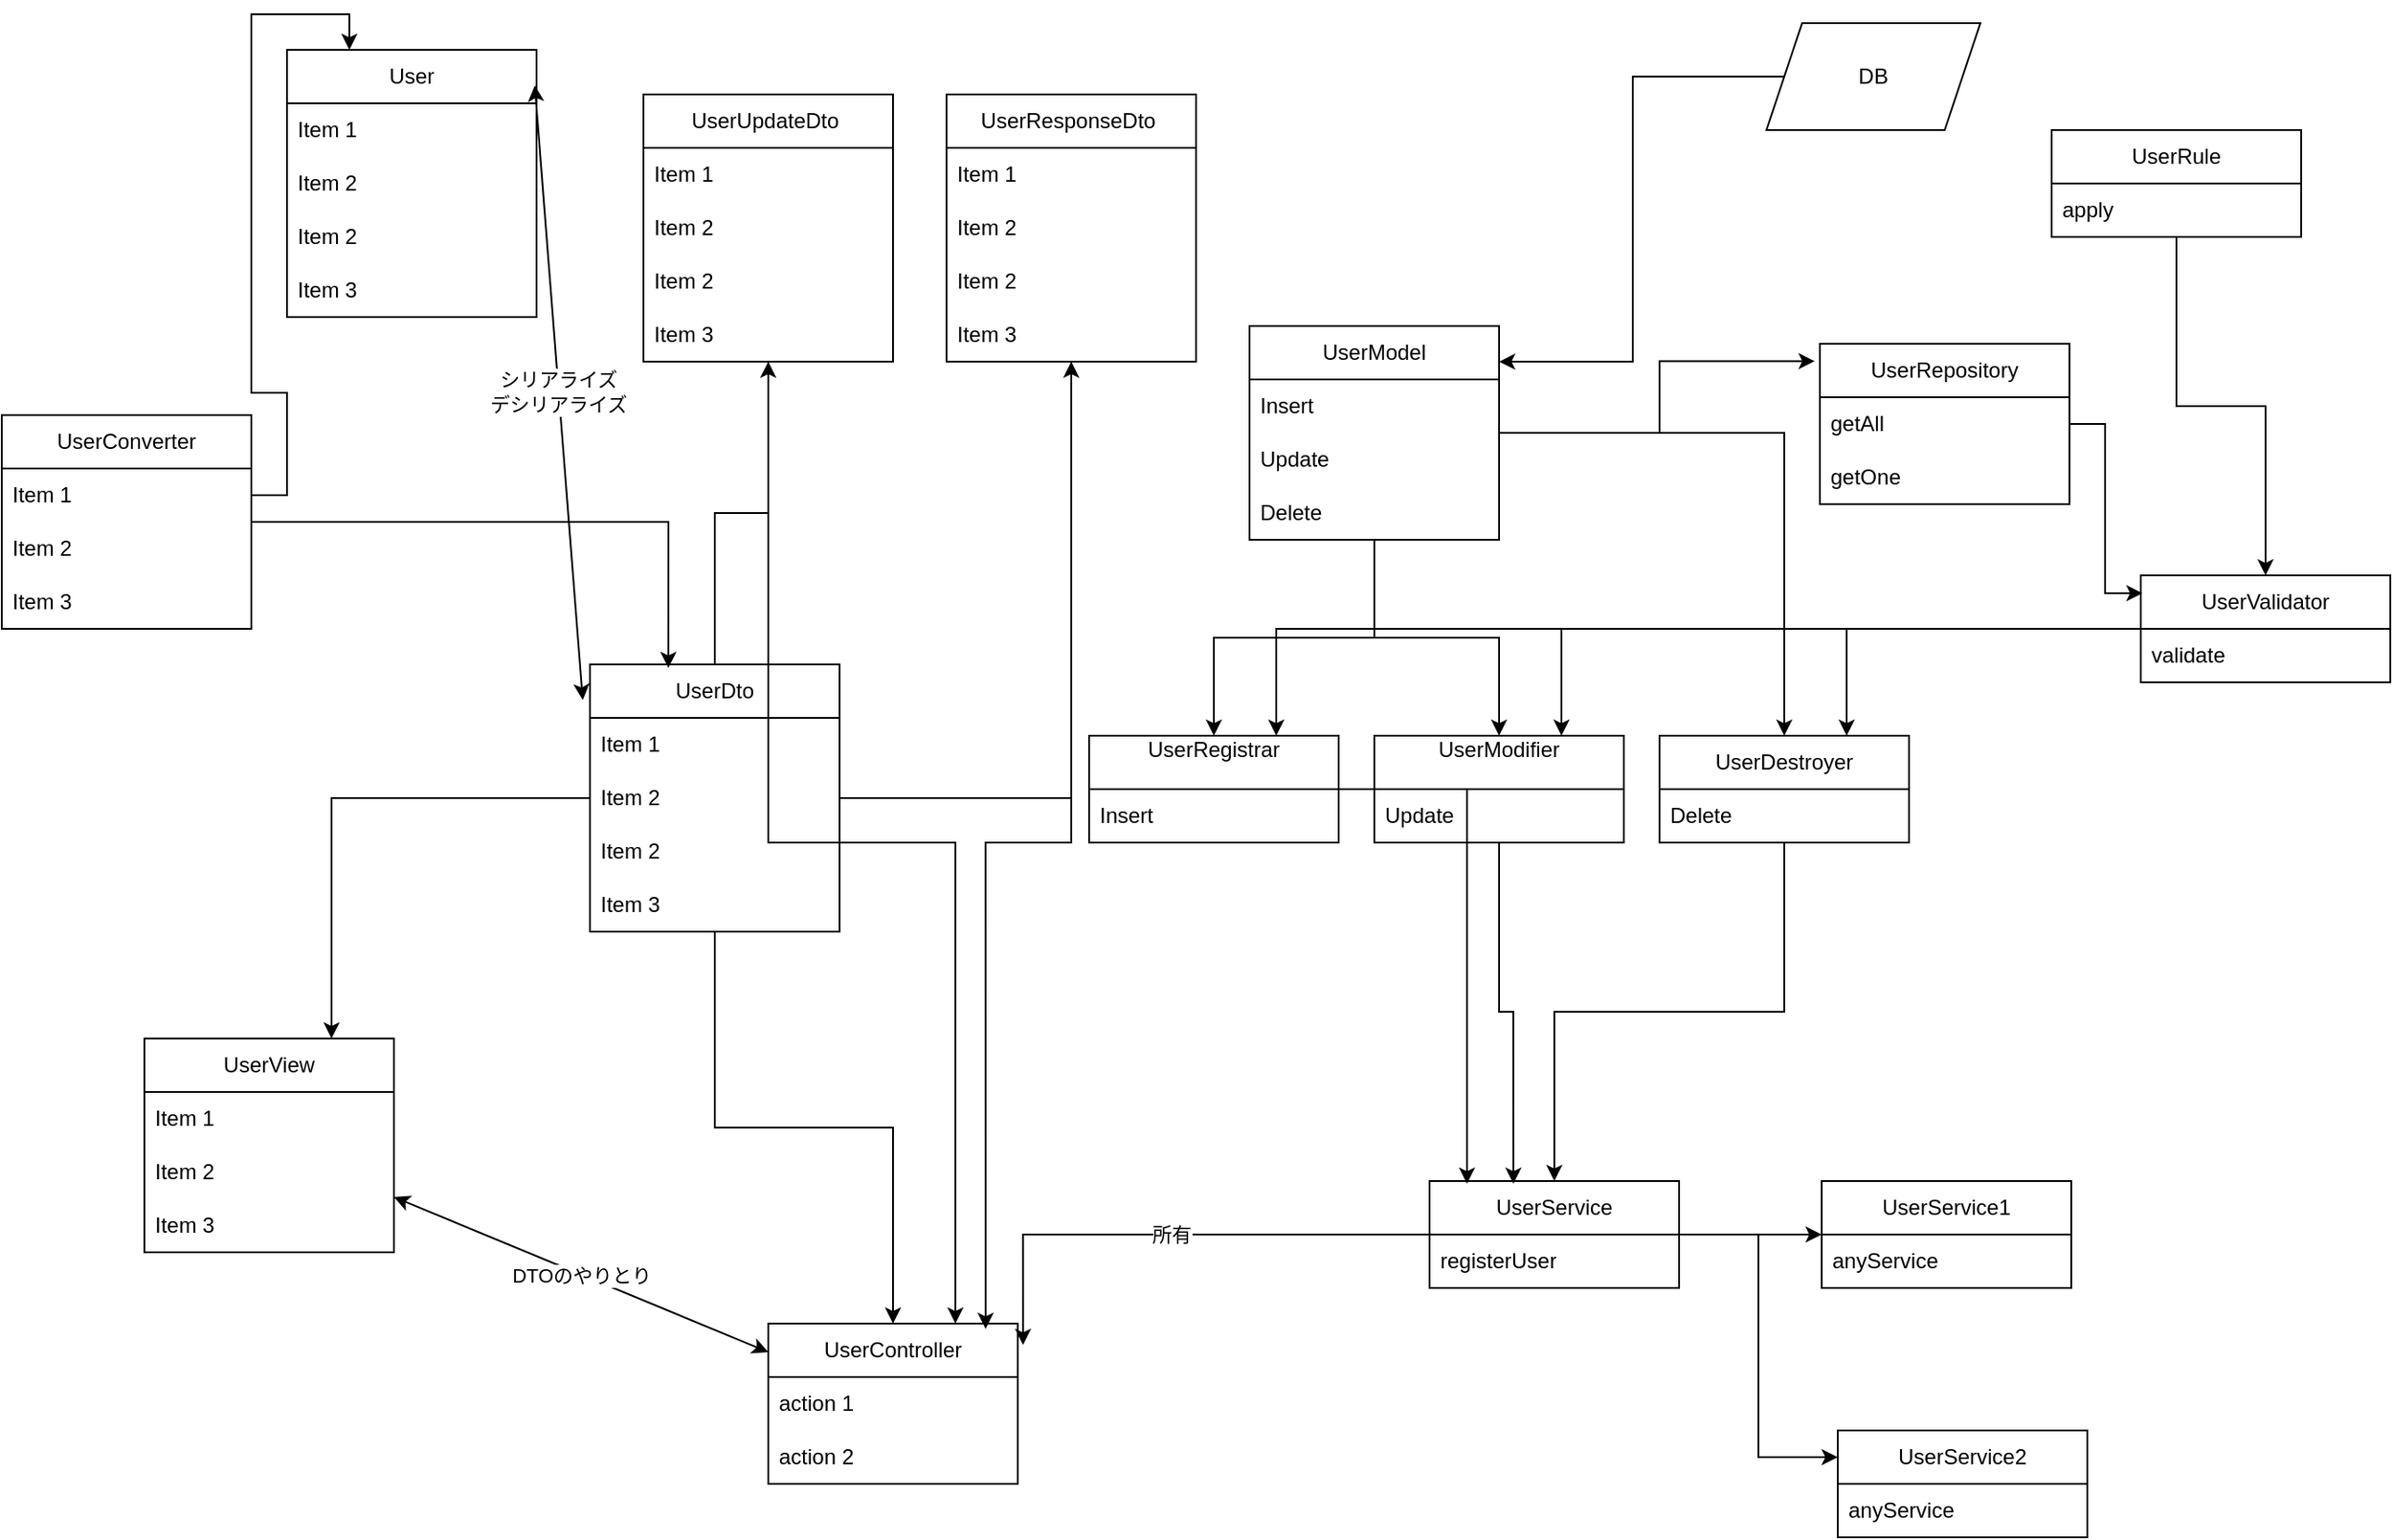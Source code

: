 <mxfile version="22.0.3" type="device">
  <diagram id="UserClassDiagram" name="Page-1">
    <mxGraphModel dx="2470" dy="1494" grid="1" gridSize="10" guides="1" tooltips="1" connect="1" arrows="1" fold="1" page="1" pageScale="1" pageWidth="827" pageHeight="1169" math="0" shadow="0">
      <root>
        <mxCell id="0" />
        <mxCell id="1" parent="0" />
        <mxCell id="mnCGz3y9tnZlSnGq0WkS-1" value="User&lt;br&gt;" style="swimlane;fontStyle=0;childLayout=stackLayout;horizontal=1;startSize=30;horizontalStack=0;resizeParent=1;resizeParentMax=0;resizeLast=0;collapsible=1;marginBottom=0;whiteSpace=wrap;html=1;" vertex="1" parent="1">
          <mxGeometry x="-140" y="725" width="140" height="150" as="geometry" />
        </mxCell>
        <mxCell id="mnCGz3y9tnZlSnGq0WkS-2" value="Item 1" style="text;strokeColor=none;fillColor=none;align=left;verticalAlign=middle;spacingLeft=4;spacingRight=4;overflow=hidden;points=[[0,0.5],[1,0.5]];portConstraint=eastwest;rotatable=0;whiteSpace=wrap;html=1;" vertex="1" parent="mnCGz3y9tnZlSnGq0WkS-1">
          <mxGeometry y="30" width="140" height="30" as="geometry" />
        </mxCell>
        <mxCell id="mnCGz3y9tnZlSnGq0WkS-3" value="Item 2" style="text;strokeColor=none;fillColor=none;align=left;verticalAlign=middle;spacingLeft=4;spacingRight=4;overflow=hidden;points=[[0,0.5],[1,0.5]];portConstraint=eastwest;rotatable=0;whiteSpace=wrap;html=1;" vertex="1" parent="mnCGz3y9tnZlSnGq0WkS-1">
          <mxGeometry y="60" width="140" height="30" as="geometry" />
        </mxCell>
        <mxCell id="mnCGz3y9tnZlSnGq0WkS-6" value="Item 2" style="text;strokeColor=none;fillColor=none;align=left;verticalAlign=middle;spacingLeft=4;spacingRight=4;overflow=hidden;points=[[0,0.5],[1,0.5]];portConstraint=eastwest;rotatable=0;whiteSpace=wrap;html=1;" vertex="1" parent="mnCGz3y9tnZlSnGq0WkS-1">
          <mxGeometry y="90" width="140" height="30" as="geometry" />
        </mxCell>
        <mxCell id="mnCGz3y9tnZlSnGq0WkS-4" value="Item 3" style="text;strokeColor=none;fillColor=none;align=left;verticalAlign=middle;spacingLeft=4;spacingRight=4;overflow=hidden;points=[[0,0.5],[1,0.5]];portConstraint=eastwest;rotatable=0;whiteSpace=wrap;html=1;" vertex="1" parent="mnCGz3y9tnZlSnGq0WkS-1">
          <mxGeometry y="120" width="140" height="30" as="geometry" />
        </mxCell>
        <mxCell id="mnCGz3y9tnZlSnGq0WkS-77" style="edgeStyle=orthogonalEdgeStyle;rounded=0;orthogonalLoop=1;jettySize=auto;html=1;" edge="1" parent="1" source="mnCGz3y9tnZlSnGq0WkS-7" target="mnCGz3y9tnZlSnGq0WkS-60">
          <mxGeometry relative="1" as="geometry" />
        </mxCell>
        <mxCell id="mnCGz3y9tnZlSnGq0WkS-78" style="edgeStyle=orthogonalEdgeStyle;rounded=0;orthogonalLoop=1;jettySize=auto;html=1;entryX=0.75;entryY=0;entryDx=0;entryDy=0;" edge="1" parent="1" source="mnCGz3y9tnZlSnGq0WkS-7" target="mnCGz3y9tnZlSnGq0WkS-71">
          <mxGeometry relative="1" as="geometry" />
        </mxCell>
        <mxCell id="mnCGz3y9tnZlSnGq0WkS-96" value="" style="edgeStyle=orthogonalEdgeStyle;rounded=0;orthogonalLoop=1;jettySize=auto;html=1;" edge="1" parent="1" source="mnCGz3y9tnZlSnGq0WkS-7" target="mnCGz3y9tnZlSnGq0WkS-91">
          <mxGeometry relative="1" as="geometry" />
        </mxCell>
        <mxCell id="mnCGz3y9tnZlSnGq0WkS-102" value="" style="edgeStyle=orthogonalEdgeStyle;rounded=0;orthogonalLoop=1;jettySize=auto;html=1;" edge="1" parent="1" source="mnCGz3y9tnZlSnGq0WkS-7" target="mnCGz3y9tnZlSnGq0WkS-97">
          <mxGeometry relative="1" as="geometry" />
        </mxCell>
        <mxCell id="mnCGz3y9tnZlSnGq0WkS-7" value="UserDto" style="swimlane;fontStyle=0;childLayout=stackLayout;horizontal=1;startSize=30;horizontalStack=0;resizeParent=1;resizeParentMax=0;resizeLast=0;collapsible=1;marginBottom=0;whiteSpace=wrap;html=1;" vertex="1" parent="1">
          <mxGeometry x="30" y="1070" width="140" height="150" as="geometry" />
        </mxCell>
        <mxCell id="mnCGz3y9tnZlSnGq0WkS-8" value="Item 1" style="text;strokeColor=none;fillColor=none;align=left;verticalAlign=middle;spacingLeft=4;spacingRight=4;overflow=hidden;points=[[0,0.5],[1,0.5]];portConstraint=eastwest;rotatable=0;whiteSpace=wrap;html=1;" vertex="1" parent="mnCGz3y9tnZlSnGq0WkS-7">
          <mxGeometry y="30" width="140" height="30" as="geometry" />
        </mxCell>
        <mxCell id="mnCGz3y9tnZlSnGq0WkS-9" value="Item 2" style="text;strokeColor=none;fillColor=none;align=left;verticalAlign=middle;spacingLeft=4;spacingRight=4;overflow=hidden;points=[[0,0.5],[1,0.5]];portConstraint=eastwest;rotatable=0;whiteSpace=wrap;html=1;" vertex="1" parent="mnCGz3y9tnZlSnGq0WkS-7">
          <mxGeometry y="60" width="140" height="30" as="geometry" />
        </mxCell>
        <mxCell id="mnCGz3y9tnZlSnGq0WkS-10" value="Item 2" style="text;strokeColor=none;fillColor=none;align=left;verticalAlign=middle;spacingLeft=4;spacingRight=4;overflow=hidden;points=[[0,0.5],[1,0.5]];portConstraint=eastwest;rotatable=0;whiteSpace=wrap;html=1;" vertex="1" parent="mnCGz3y9tnZlSnGq0WkS-7">
          <mxGeometry y="90" width="140" height="30" as="geometry" />
        </mxCell>
        <mxCell id="mnCGz3y9tnZlSnGq0WkS-11" value="Item 3" style="text;strokeColor=none;fillColor=none;align=left;verticalAlign=middle;spacingLeft=4;spacingRight=4;overflow=hidden;points=[[0,0.5],[1,0.5]];portConstraint=eastwest;rotatable=0;whiteSpace=wrap;html=1;" vertex="1" parent="mnCGz3y9tnZlSnGq0WkS-7">
          <mxGeometry y="120" width="140" height="30" as="geometry" />
        </mxCell>
        <mxCell id="mnCGz3y9tnZlSnGq0WkS-13" value="シリアライズ&lt;br&gt;デシリアライズ" style="endArrow=classic;startArrow=classic;html=1;rounded=0;entryX=-0.029;entryY=0.133;entryDx=0;entryDy=0;entryPerimeter=0;exitX=0.993;exitY=0.133;exitDx=0;exitDy=0;exitPerimeter=0;" edge="1" parent="1" source="mnCGz3y9tnZlSnGq0WkS-1" target="mnCGz3y9tnZlSnGq0WkS-7">
          <mxGeometry width="50" height="50" relative="1" as="geometry">
            <mxPoint x="50" y="780" as="sourcePoint" />
            <mxPoint x="100" y="730" as="targetPoint" />
          </mxGeometry>
        </mxCell>
        <mxCell id="mnCGz3y9tnZlSnGq0WkS-28" value="" style="edgeStyle=orthogonalEdgeStyle;rounded=0;orthogonalLoop=1;jettySize=auto;html=1;" edge="1" parent="1" source="mnCGz3y9tnZlSnGq0WkS-20" target="mnCGz3y9tnZlSnGq0WkS-24">
          <mxGeometry relative="1" as="geometry" />
        </mxCell>
        <mxCell id="mnCGz3y9tnZlSnGq0WkS-37" value="" style="edgeStyle=orthogonalEdgeStyle;rounded=0;orthogonalLoop=1;jettySize=auto;html=1;" edge="1" parent="1" source="mnCGz3y9tnZlSnGq0WkS-20" target="mnCGz3y9tnZlSnGq0WkS-33">
          <mxGeometry relative="1" as="geometry" />
        </mxCell>
        <mxCell id="mnCGz3y9tnZlSnGq0WkS-38" style="edgeStyle=orthogonalEdgeStyle;rounded=0;orthogonalLoop=1;jettySize=auto;html=1;entryX=0.5;entryY=0;entryDx=0;entryDy=0;" edge="1" parent="1" source="mnCGz3y9tnZlSnGq0WkS-20" target="mnCGz3y9tnZlSnGq0WkS-29">
          <mxGeometry relative="1" as="geometry" />
        </mxCell>
        <mxCell id="mnCGz3y9tnZlSnGq0WkS-20" value="UserModel" style="swimlane;fontStyle=0;childLayout=stackLayout;horizontal=1;startSize=30;horizontalStack=0;resizeParent=1;resizeParentMax=0;resizeLast=0;collapsible=1;marginBottom=0;whiteSpace=wrap;html=1;" vertex="1" parent="1">
          <mxGeometry x="400" y="880" width="140" height="120" as="geometry" />
        </mxCell>
        <mxCell id="mnCGz3y9tnZlSnGq0WkS-21" value="Insert" style="text;strokeColor=none;fillColor=none;align=left;verticalAlign=middle;spacingLeft=4;spacingRight=4;overflow=hidden;points=[[0,0.5],[1,0.5]];portConstraint=eastwest;rotatable=0;whiteSpace=wrap;html=1;" vertex="1" parent="mnCGz3y9tnZlSnGq0WkS-20">
          <mxGeometry y="30" width="140" height="30" as="geometry" />
        </mxCell>
        <mxCell id="mnCGz3y9tnZlSnGq0WkS-22" value="Update" style="text;strokeColor=none;fillColor=none;align=left;verticalAlign=middle;spacingLeft=4;spacingRight=4;overflow=hidden;points=[[0,0.5],[1,0.5]];portConstraint=eastwest;rotatable=0;whiteSpace=wrap;html=1;" vertex="1" parent="mnCGz3y9tnZlSnGq0WkS-20">
          <mxGeometry y="60" width="140" height="30" as="geometry" />
        </mxCell>
        <mxCell id="mnCGz3y9tnZlSnGq0WkS-23" value="Delete" style="text;strokeColor=none;fillColor=none;align=left;verticalAlign=middle;spacingLeft=4;spacingRight=4;overflow=hidden;points=[[0,0.5],[1,0.5]];portConstraint=eastwest;rotatable=0;whiteSpace=wrap;html=1;" vertex="1" parent="mnCGz3y9tnZlSnGq0WkS-20">
          <mxGeometry y="90" width="140" height="30" as="geometry" />
        </mxCell>
        <mxCell id="mnCGz3y9tnZlSnGq0WkS-24" value="&lt;div style=&quot;border-color: var(--border-color);&quot;&gt;UserModifier&lt;/div&gt;&lt;div style=&quot;border-color: var(--border-color);&quot;&gt;&lt;br&gt;&lt;/div&gt;" style="swimlane;fontStyle=0;childLayout=stackLayout;horizontal=1;startSize=30;horizontalStack=0;resizeParent=1;resizeParentMax=0;resizeLast=0;collapsible=1;marginBottom=0;whiteSpace=wrap;html=1;" vertex="1" parent="1">
          <mxGeometry x="470" y="1110" width="140" height="60" as="geometry" />
        </mxCell>
        <mxCell id="mnCGz3y9tnZlSnGq0WkS-26" value="Update" style="text;strokeColor=none;fillColor=none;align=left;verticalAlign=middle;spacingLeft=4;spacingRight=4;overflow=hidden;points=[[0,0.5],[1,0.5]];portConstraint=eastwest;rotatable=0;whiteSpace=wrap;html=1;" vertex="1" parent="mnCGz3y9tnZlSnGq0WkS-24">
          <mxGeometry y="30" width="140" height="30" as="geometry" />
        </mxCell>
        <mxCell id="mnCGz3y9tnZlSnGq0WkS-29" value="&lt;div&gt;UserRegistrar&lt;/div&gt;&lt;div&gt;&lt;br&gt;&lt;/div&gt;" style="swimlane;fontStyle=0;childLayout=stackLayout;horizontal=1;startSize=30;horizontalStack=0;resizeParent=1;resizeParentMax=0;resizeLast=0;collapsible=1;marginBottom=0;whiteSpace=wrap;html=1;" vertex="1" parent="1">
          <mxGeometry x="310" y="1110" width="140" height="60" as="geometry" />
        </mxCell>
        <mxCell id="mnCGz3y9tnZlSnGq0WkS-30" value="Insert" style="text;strokeColor=none;fillColor=none;align=left;verticalAlign=middle;spacingLeft=4;spacingRight=4;overflow=hidden;points=[[0,0.5],[1,0.5]];portConstraint=eastwest;rotatable=0;whiteSpace=wrap;html=1;" vertex="1" parent="mnCGz3y9tnZlSnGq0WkS-29">
          <mxGeometry y="30" width="140" height="30" as="geometry" />
        </mxCell>
        <mxCell id="mnCGz3y9tnZlSnGq0WkS-55" style="edgeStyle=orthogonalEdgeStyle;rounded=0;orthogonalLoop=1;jettySize=auto;html=1;" edge="1" parent="1" source="mnCGz3y9tnZlSnGq0WkS-33" target="mnCGz3y9tnZlSnGq0WkS-51">
          <mxGeometry relative="1" as="geometry" />
        </mxCell>
        <mxCell id="mnCGz3y9tnZlSnGq0WkS-33" value="UserDestroyer" style="swimlane;fontStyle=0;childLayout=stackLayout;horizontal=1;startSize=30;horizontalStack=0;resizeParent=1;resizeParentMax=0;resizeLast=0;collapsible=1;marginBottom=0;whiteSpace=wrap;html=1;" vertex="1" parent="1">
          <mxGeometry x="630" y="1110" width="140" height="60" as="geometry" />
        </mxCell>
        <mxCell id="mnCGz3y9tnZlSnGq0WkS-36" value="Delete" style="text;strokeColor=none;fillColor=none;align=left;verticalAlign=middle;spacingLeft=4;spacingRight=4;overflow=hidden;points=[[0,0.5],[1,0.5]];portConstraint=eastwest;rotatable=0;whiteSpace=wrap;html=1;" vertex="1" parent="mnCGz3y9tnZlSnGq0WkS-33">
          <mxGeometry y="30" width="140" height="30" as="geometry" />
        </mxCell>
        <mxCell id="mnCGz3y9tnZlSnGq0WkS-43" style="edgeStyle=orthogonalEdgeStyle;rounded=0;orthogonalLoop=1;jettySize=auto;html=1;entryX=0.75;entryY=0;entryDx=0;entryDy=0;" edge="1" parent="1" source="mnCGz3y9tnZlSnGq0WkS-39" target="mnCGz3y9tnZlSnGq0WkS-29">
          <mxGeometry relative="1" as="geometry" />
        </mxCell>
        <mxCell id="mnCGz3y9tnZlSnGq0WkS-44" style="edgeStyle=orthogonalEdgeStyle;rounded=0;orthogonalLoop=1;jettySize=auto;html=1;entryX=0.75;entryY=0;entryDx=0;entryDy=0;" edge="1" parent="1" source="mnCGz3y9tnZlSnGq0WkS-39" target="mnCGz3y9tnZlSnGq0WkS-24">
          <mxGeometry relative="1" as="geometry" />
        </mxCell>
        <mxCell id="mnCGz3y9tnZlSnGq0WkS-45" style="edgeStyle=orthogonalEdgeStyle;rounded=0;orthogonalLoop=1;jettySize=auto;html=1;entryX=0.75;entryY=0;entryDx=0;entryDy=0;" edge="1" parent="1" source="mnCGz3y9tnZlSnGq0WkS-39" target="mnCGz3y9tnZlSnGq0WkS-33">
          <mxGeometry relative="1" as="geometry" />
        </mxCell>
        <mxCell id="mnCGz3y9tnZlSnGq0WkS-39" value="UserValidator" style="swimlane;fontStyle=0;childLayout=stackLayout;horizontal=1;startSize=30;horizontalStack=0;resizeParent=1;resizeParentMax=0;resizeLast=0;collapsible=1;marginBottom=0;whiteSpace=wrap;html=1;" vertex="1" parent="1">
          <mxGeometry x="900" y="1020" width="140" height="60" as="geometry" />
        </mxCell>
        <mxCell id="mnCGz3y9tnZlSnGq0WkS-40" value="validate" style="text;strokeColor=none;fillColor=none;align=left;verticalAlign=middle;spacingLeft=4;spacingRight=4;overflow=hidden;points=[[0,0.5],[1,0.5]];portConstraint=eastwest;rotatable=0;whiteSpace=wrap;html=1;" vertex="1" parent="mnCGz3y9tnZlSnGq0WkS-39">
          <mxGeometry y="30" width="140" height="30" as="geometry" />
        </mxCell>
        <mxCell id="mnCGz3y9tnZlSnGq0WkS-50" style="edgeStyle=orthogonalEdgeStyle;rounded=0;orthogonalLoop=1;jettySize=auto;html=1;entryX=0.5;entryY=0;entryDx=0;entryDy=0;" edge="1" parent="1" source="mnCGz3y9tnZlSnGq0WkS-46" target="mnCGz3y9tnZlSnGq0WkS-39">
          <mxGeometry relative="1" as="geometry" />
        </mxCell>
        <mxCell id="mnCGz3y9tnZlSnGq0WkS-46" value="UserRule" style="swimlane;fontStyle=0;childLayout=stackLayout;horizontal=1;startSize=30;horizontalStack=0;resizeParent=1;resizeParentMax=0;resizeLast=0;collapsible=1;marginBottom=0;whiteSpace=wrap;html=1;" vertex="1" parent="1">
          <mxGeometry x="850" y="770" width="140" height="60" as="geometry" />
        </mxCell>
        <mxCell id="mnCGz3y9tnZlSnGq0WkS-47" value="apply" style="text;strokeColor=none;fillColor=none;align=left;verticalAlign=middle;spacingLeft=4;spacingRight=4;overflow=hidden;points=[[0,0.5],[1,0.5]];portConstraint=eastwest;rotatable=0;whiteSpace=wrap;html=1;" vertex="1" parent="mnCGz3y9tnZlSnGq0WkS-46">
          <mxGeometry y="30" width="140" height="30" as="geometry" />
        </mxCell>
        <mxCell id="mnCGz3y9tnZlSnGq0WkS-109" value="" style="edgeStyle=orthogonalEdgeStyle;rounded=0;orthogonalLoop=1;jettySize=auto;html=1;" edge="1" parent="1" source="mnCGz3y9tnZlSnGq0WkS-51" target="mnCGz3y9tnZlSnGq0WkS-107">
          <mxGeometry relative="1" as="geometry" />
        </mxCell>
        <mxCell id="mnCGz3y9tnZlSnGq0WkS-113" style="edgeStyle=orthogonalEdgeStyle;rounded=0;orthogonalLoop=1;jettySize=auto;html=1;entryX=0;entryY=0.25;entryDx=0;entryDy=0;" edge="1" parent="1" source="mnCGz3y9tnZlSnGq0WkS-51" target="mnCGz3y9tnZlSnGq0WkS-111">
          <mxGeometry relative="1" as="geometry" />
        </mxCell>
        <mxCell id="mnCGz3y9tnZlSnGq0WkS-51" value="UserService" style="swimlane;fontStyle=0;childLayout=stackLayout;horizontal=1;startSize=30;horizontalStack=0;resizeParent=1;resizeParentMax=0;resizeLast=0;collapsible=1;marginBottom=0;whiteSpace=wrap;html=1;" vertex="1" parent="1">
          <mxGeometry x="501" y="1360" width="140" height="60" as="geometry" />
        </mxCell>
        <mxCell id="mnCGz3y9tnZlSnGq0WkS-52" value="registerUser&lt;span class=&quot;hljs-params&quot;&gt;&lt;/span&gt;" style="text;strokeColor=none;fillColor=none;align=left;verticalAlign=middle;spacingLeft=4;spacingRight=4;overflow=hidden;points=[[0,0.5],[1,0.5]];portConstraint=eastwest;rotatable=0;whiteSpace=wrap;html=1;" vertex="1" parent="mnCGz3y9tnZlSnGq0WkS-51">
          <mxGeometry y="30" width="140" height="30" as="geometry" />
        </mxCell>
        <mxCell id="mnCGz3y9tnZlSnGq0WkS-56" style="edgeStyle=orthogonalEdgeStyle;rounded=0;orthogonalLoop=1;jettySize=auto;html=1;entryX=0.336;entryY=0.025;entryDx=0;entryDy=0;entryPerimeter=0;" edge="1" parent="1" source="mnCGz3y9tnZlSnGq0WkS-24" target="mnCGz3y9tnZlSnGq0WkS-51">
          <mxGeometry relative="1" as="geometry" />
        </mxCell>
        <mxCell id="mnCGz3y9tnZlSnGq0WkS-57" style="edgeStyle=orthogonalEdgeStyle;rounded=0;orthogonalLoop=1;jettySize=auto;html=1;entryX=0.15;entryY=0.025;entryDx=0;entryDy=0;entryPerimeter=0;" edge="1" parent="1" source="mnCGz3y9tnZlSnGq0WkS-29" target="mnCGz3y9tnZlSnGq0WkS-51">
          <mxGeometry relative="1" as="geometry" />
        </mxCell>
        <mxCell id="mnCGz3y9tnZlSnGq0WkS-58" value="DB" style="shape=parallelogram;perimeter=parallelogramPerimeter;whiteSpace=wrap;html=1;fixedSize=1;" vertex="1" parent="1">
          <mxGeometry x="690" y="710" width="120" height="60" as="geometry" />
        </mxCell>
        <mxCell id="mnCGz3y9tnZlSnGq0WkS-59" style="edgeStyle=orthogonalEdgeStyle;rounded=0;orthogonalLoop=1;jettySize=auto;html=1;entryX=1;entryY=0.167;entryDx=0;entryDy=0;entryPerimeter=0;" edge="1" parent="1" source="mnCGz3y9tnZlSnGq0WkS-58" target="mnCGz3y9tnZlSnGq0WkS-20">
          <mxGeometry relative="1" as="geometry" />
        </mxCell>
        <mxCell id="mnCGz3y9tnZlSnGq0WkS-60" value="UserController" style="swimlane;fontStyle=0;childLayout=stackLayout;horizontal=1;startSize=30;horizontalStack=0;resizeParent=1;resizeParentMax=0;resizeLast=0;collapsible=1;marginBottom=0;whiteSpace=wrap;html=1;" vertex="1" parent="1">
          <mxGeometry x="130" y="1440" width="140" height="90" as="geometry" />
        </mxCell>
        <mxCell id="mnCGz3y9tnZlSnGq0WkS-61" value="action&amp;nbsp;1" style="text;strokeColor=none;fillColor=none;align=left;verticalAlign=middle;spacingLeft=4;spacingRight=4;overflow=hidden;points=[[0,0.5],[1,0.5]];portConstraint=eastwest;rotatable=0;whiteSpace=wrap;html=1;" vertex="1" parent="mnCGz3y9tnZlSnGq0WkS-60">
          <mxGeometry y="30" width="140" height="30" as="geometry" />
        </mxCell>
        <mxCell id="mnCGz3y9tnZlSnGq0WkS-62" value="action 2" style="text;strokeColor=none;fillColor=none;align=left;verticalAlign=middle;spacingLeft=4;spacingRight=4;overflow=hidden;points=[[0,0.5],[1,0.5]];portConstraint=eastwest;rotatable=0;whiteSpace=wrap;html=1;" vertex="1" parent="mnCGz3y9tnZlSnGq0WkS-60">
          <mxGeometry y="60" width="140" height="30" as="geometry" />
        </mxCell>
        <mxCell id="mnCGz3y9tnZlSnGq0WkS-64" value="UserRepository" style="swimlane;fontStyle=0;childLayout=stackLayout;horizontal=1;startSize=30;horizontalStack=0;resizeParent=1;resizeParentMax=0;resizeLast=0;collapsible=1;marginBottom=0;whiteSpace=wrap;html=1;" vertex="1" parent="1">
          <mxGeometry x="720" y="890" width="140" height="90" as="geometry" />
        </mxCell>
        <mxCell id="mnCGz3y9tnZlSnGq0WkS-65" value="getAll" style="text;strokeColor=none;fillColor=none;align=left;verticalAlign=middle;spacingLeft=4;spacingRight=4;overflow=hidden;points=[[0,0.5],[1,0.5]];portConstraint=eastwest;rotatable=0;whiteSpace=wrap;html=1;" vertex="1" parent="mnCGz3y9tnZlSnGq0WkS-64">
          <mxGeometry y="30" width="140" height="30" as="geometry" />
        </mxCell>
        <mxCell id="mnCGz3y9tnZlSnGq0WkS-67" value="getOne" style="text;strokeColor=none;fillColor=none;align=left;verticalAlign=middle;spacingLeft=4;spacingRight=4;overflow=hidden;points=[[0,0.5],[1,0.5]];portConstraint=eastwest;rotatable=0;whiteSpace=wrap;html=1;" vertex="1" parent="mnCGz3y9tnZlSnGq0WkS-64">
          <mxGeometry y="60" width="140" height="30" as="geometry" />
        </mxCell>
        <mxCell id="mnCGz3y9tnZlSnGq0WkS-68" style="edgeStyle=orthogonalEdgeStyle;rounded=0;orthogonalLoop=1;jettySize=auto;html=1;entryX=0.007;entryY=0.167;entryDx=0;entryDy=0;entryPerimeter=0;" edge="1" parent="1" source="mnCGz3y9tnZlSnGq0WkS-64" target="mnCGz3y9tnZlSnGq0WkS-39">
          <mxGeometry relative="1" as="geometry" />
        </mxCell>
        <mxCell id="mnCGz3y9tnZlSnGq0WkS-69" style="edgeStyle=orthogonalEdgeStyle;rounded=0;orthogonalLoop=1;jettySize=auto;html=1;entryX=-0.021;entryY=0.108;entryDx=0;entryDy=0;entryPerimeter=0;" edge="1" parent="1" source="mnCGz3y9tnZlSnGq0WkS-20" target="mnCGz3y9tnZlSnGq0WkS-64">
          <mxGeometry relative="1" as="geometry" />
        </mxCell>
        <mxCell id="mnCGz3y9tnZlSnGq0WkS-70" value="所有" style="edgeStyle=orthogonalEdgeStyle;rounded=0;orthogonalLoop=1;jettySize=auto;html=1;entryX=1.021;entryY=0.133;entryDx=0;entryDy=0;entryPerimeter=0;" edge="1" parent="1" source="mnCGz3y9tnZlSnGq0WkS-51" target="mnCGz3y9tnZlSnGq0WkS-60">
          <mxGeometry relative="1" as="geometry" />
        </mxCell>
        <mxCell id="mnCGz3y9tnZlSnGq0WkS-71" value="UserView" style="swimlane;fontStyle=0;childLayout=stackLayout;horizontal=1;startSize=30;horizontalStack=0;resizeParent=1;resizeParentMax=0;resizeLast=0;collapsible=1;marginBottom=0;whiteSpace=wrap;html=1;" vertex="1" parent="1">
          <mxGeometry x="-220" y="1280" width="140" height="120" as="geometry" />
        </mxCell>
        <mxCell id="mnCGz3y9tnZlSnGq0WkS-72" value="Item 1" style="text;strokeColor=none;fillColor=none;align=left;verticalAlign=middle;spacingLeft=4;spacingRight=4;overflow=hidden;points=[[0,0.5],[1,0.5]];portConstraint=eastwest;rotatable=0;whiteSpace=wrap;html=1;" vertex="1" parent="mnCGz3y9tnZlSnGq0WkS-71">
          <mxGeometry y="30" width="140" height="30" as="geometry" />
        </mxCell>
        <mxCell id="mnCGz3y9tnZlSnGq0WkS-73" value="Item 2" style="text;strokeColor=none;fillColor=none;align=left;verticalAlign=middle;spacingLeft=4;spacingRight=4;overflow=hidden;points=[[0,0.5],[1,0.5]];portConstraint=eastwest;rotatable=0;whiteSpace=wrap;html=1;" vertex="1" parent="mnCGz3y9tnZlSnGq0WkS-71">
          <mxGeometry y="60" width="140" height="30" as="geometry" />
        </mxCell>
        <mxCell id="mnCGz3y9tnZlSnGq0WkS-74" value="Item 3" style="text;strokeColor=none;fillColor=none;align=left;verticalAlign=middle;spacingLeft=4;spacingRight=4;overflow=hidden;points=[[0,0.5],[1,0.5]];portConstraint=eastwest;rotatable=0;whiteSpace=wrap;html=1;" vertex="1" parent="mnCGz3y9tnZlSnGq0WkS-71">
          <mxGeometry y="90" width="140" height="30" as="geometry" />
        </mxCell>
        <mxCell id="mnCGz3y9tnZlSnGq0WkS-76" value="DTOのやりとり" style="endArrow=classic;startArrow=classic;html=1;rounded=0;" edge="1" parent="1" source="mnCGz3y9tnZlSnGq0WkS-60" target="mnCGz3y9tnZlSnGq0WkS-71">
          <mxGeometry width="50" height="50" relative="1" as="geometry">
            <mxPoint x="270" y="1360" as="sourcePoint" />
            <mxPoint x="320" y="1310" as="targetPoint" />
          </mxGeometry>
        </mxCell>
        <mxCell id="mnCGz3y9tnZlSnGq0WkS-79" value="UserConverter" style="swimlane;fontStyle=0;childLayout=stackLayout;horizontal=1;startSize=30;horizontalStack=0;resizeParent=1;resizeParentMax=0;resizeLast=0;collapsible=1;marginBottom=0;whiteSpace=wrap;html=1;" vertex="1" parent="1">
          <mxGeometry x="-300" y="930" width="140" height="120" as="geometry" />
        </mxCell>
        <mxCell id="mnCGz3y9tnZlSnGq0WkS-80" value="Item 1" style="text;strokeColor=none;fillColor=none;align=left;verticalAlign=middle;spacingLeft=4;spacingRight=4;overflow=hidden;points=[[0,0.5],[1,0.5]];portConstraint=eastwest;rotatable=0;whiteSpace=wrap;html=1;" vertex="1" parent="mnCGz3y9tnZlSnGq0WkS-79">
          <mxGeometry y="30" width="140" height="30" as="geometry" />
        </mxCell>
        <mxCell id="mnCGz3y9tnZlSnGq0WkS-81" value="Item 2" style="text;strokeColor=none;fillColor=none;align=left;verticalAlign=middle;spacingLeft=4;spacingRight=4;overflow=hidden;points=[[0,0.5],[1,0.5]];portConstraint=eastwest;rotatable=0;whiteSpace=wrap;html=1;" vertex="1" parent="mnCGz3y9tnZlSnGq0WkS-79">
          <mxGeometry y="60" width="140" height="30" as="geometry" />
        </mxCell>
        <mxCell id="mnCGz3y9tnZlSnGq0WkS-82" value="Item 3" style="text;strokeColor=none;fillColor=none;align=left;verticalAlign=middle;spacingLeft=4;spacingRight=4;overflow=hidden;points=[[0,0.5],[1,0.5]];portConstraint=eastwest;rotatable=0;whiteSpace=wrap;html=1;" vertex="1" parent="mnCGz3y9tnZlSnGq0WkS-79">
          <mxGeometry y="90" width="140" height="30" as="geometry" />
        </mxCell>
        <mxCell id="mnCGz3y9tnZlSnGq0WkS-83" style="edgeStyle=orthogonalEdgeStyle;rounded=0;orthogonalLoop=1;jettySize=auto;html=1;entryX=0.25;entryY=0;entryDx=0;entryDy=0;" edge="1" parent="1" source="mnCGz3y9tnZlSnGq0WkS-80" target="mnCGz3y9tnZlSnGq0WkS-1">
          <mxGeometry relative="1" as="geometry" />
        </mxCell>
        <mxCell id="mnCGz3y9tnZlSnGq0WkS-84" style="edgeStyle=orthogonalEdgeStyle;rounded=0;orthogonalLoop=1;jettySize=auto;html=1;entryX=0.314;entryY=0.013;entryDx=0;entryDy=0;entryPerimeter=0;" edge="1" parent="1" source="mnCGz3y9tnZlSnGq0WkS-79" target="mnCGz3y9tnZlSnGq0WkS-7">
          <mxGeometry relative="1" as="geometry" />
        </mxCell>
        <mxCell id="mnCGz3y9tnZlSnGq0WkS-91" value="UserResponseDto&amp;nbsp;" style="swimlane;fontStyle=0;childLayout=stackLayout;horizontal=1;startSize=30;horizontalStack=0;resizeParent=1;resizeParentMax=0;resizeLast=0;collapsible=1;marginBottom=0;whiteSpace=wrap;html=1;" vertex="1" parent="1">
          <mxGeometry x="230" y="750" width="140" height="150" as="geometry" />
        </mxCell>
        <mxCell id="mnCGz3y9tnZlSnGq0WkS-92" value="Item 1" style="text;strokeColor=none;fillColor=none;align=left;verticalAlign=middle;spacingLeft=4;spacingRight=4;overflow=hidden;points=[[0,0.5],[1,0.5]];portConstraint=eastwest;rotatable=0;whiteSpace=wrap;html=1;" vertex="1" parent="mnCGz3y9tnZlSnGq0WkS-91">
          <mxGeometry y="30" width="140" height="30" as="geometry" />
        </mxCell>
        <mxCell id="mnCGz3y9tnZlSnGq0WkS-93" value="Item 2" style="text;strokeColor=none;fillColor=none;align=left;verticalAlign=middle;spacingLeft=4;spacingRight=4;overflow=hidden;points=[[0,0.5],[1,0.5]];portConstraint=eastwest;rotatable=0;whiteSpace=wrap;html=1;" vertex="1" parent="mnCGz3y9tnZlSnGq0WkS-91">
          <mxGeometry y="60" width="140" height="30" as="geometry" />
        </mxCell>
        <mxCell id="mnCGz3y9tnZlSnGq0WkS-94" value="Item 2" style="text;strokeColor=none;fillColor=none;align=left;verticalAlign=middle;spacingLeft=4;spacingRight=4;overflow=hidden;points=[[0,0.5],[1,0.5]];portConstraint=eastwest;rotatable=0;whiteSpace=wrap;html=1;" vertex="1" parent="mnCGz3y9tnZlSnGq0WkS-91">
          <mxGeometry y="90" width="140" height="30" as="geometry" />
        </mxCell>
        <mxCell id="mnCGz3y9tnZlSnGq0WkS-95" value="Item 3" style="text;strokeColor=none;fillColor=none;align=left;verticalAlign=middle;spacingLeft=4;spacingRight=4;overflow=hidden;points=[[0,0.5],[1,0.5]];portConstraint=eastwest;rotatable=0;whiteSpace=wrap;html=1;" vertex="1" parent="mnCGz3y9tnZlSnGq0WkS-91">
          <mxGeometry y="120" width="140" height="30" as="geometry" />
        </mxCell>
        <mxCell id="mnCGz3y9tnZlSnGq0WkS-117" style="edgeStyle=orthogonalEdgeStyle;rounded=0;orthogonalLoop=1;jettySize=auto;html=1;entryX=0.75;entryY=0;entryDx=0;entryDy=0;" edge="1" parent="1" source="mnCGz3y9tnZlSnGq0WkS-97" target="mnCGz3y9tnZlSnGq0WkS-60">
          <mxGeometry relative="1" as="geometry" />
        </mxCell>
        <mxCell id="mnCGz3y9tnZlSnGq0WkS-97" value="UserUpdateDto&amp;nbsp;" style="swimlane;fontStyle=0;childLayout=stackLayout;horizontal=1;startSize=30;horizontalStack=0;resizeParent=1;resizeParentMax=0;resizeLast=0;collapsible=1;marginBottom=0;whiteSpace=wrap;html=1;" vertex="1" parent="1">
          <mxGeometry x="60" y="750" width="140" height="150" as="geometry" />
        </mxCell>
        <mxCell id="mnCGz3y9tnZlSnGq0WkS-98" value="Item 1" style="text;strokeColor=none;fillColor=none;align=left;verticalAlign=middle;spacingLeft=4;spacingRight=4;overflow=hidden;points=[[0,0.5],[1,0.5]];portConstraint=eastwest;rotatable=0;whiteSpace=wrap;html=1;" vertex="1" parent="mnCGz3y9tnZlSnGq0WkS-97">
          <mxGeometry y="30" width="140" height="30" as="geometry" />
        </mxCell>
        <mxCell id="mnCGz3y9tnZlSnGq0WkS-99" value="Item 2" style="text;strokeColor=none;fillColor=none;align=left;verticalAlign=middle;spacingLeft=4;spacingRight=4;overflow=hidden;points=[[0,0.5],[1,0.5]];portConstraint=eastwest;rotatable=0;whiteSpace=wrap;html=1;" vertex="1" parent="mnCGz3y9tnZlSnGq0WkS-97">
          <mxGeometry y="60" width="140" height="30" as="geometry" />
        </mxCell>
        <mxCell id="mnCGz3y9tnZlSnGq0WkS-100" value="Item 2" style="text;strokeColor=none;fillColor=none;align=left;verticalAlign=middle;spacingLeft=4;spacingRight=4;overflow=hidden;points=[[0,0.5],[1,0.5]];portConstraint=eastwest;rotatable=0;whiteSpace=wrap;html=1;" vertex="1" parent="mnCGz3y9tnZlSnGq0WkS-97">
          <mxGeometry y="90" width="140" height="30" as="geometry" />
        </mxCell>
        <mxCell id="mnCGz3y9tnZlSnGq0WkS-101" value="Item 3" style="text;strokeColor=none;fillColor=none;align=left;verticalAlign=middle;spacingLeft=4;spacingRight=4;overflow=hidden;points=[[0,0.5],[1,0.5]];portConstraint=eastwest;rotatable=0;whiteSpace=wrap;html=1;" vertex="1" parent="mnCGz3y9tnZlSnGq0WkS-97">
          <mxGeometry y="120" width="140" height="30" as="geometry" />
        </mxCell>
        <mxCell id="mnCGz3y9tnZlSnGq0WkS-107" value="UserService1" style="swimlane;fontStyle=0;childLayout=stackLayout;horizontal=1;startSize=30;horizontalStack=0;resizeParent=1;resizeParentMax=0;resizeLast=0;collapsible=1;marginBottom=0;whiteSpace=wrap;html=1;" vertex="1" parent="1">
          <mxGeometry x="721" y="1360" width="140" height="60" as="geometry" />
        </mxCell>
        <mxCell id="mnCGz3y9tnZlSnGq0WkS-108" value="anyService&lt;span class=&quot;hljs-params&quot;&gt;&lt;/span&gt;" style="text;strokeColor=none;fillColor=none;align=left;verticalAlign=middle;spacingLeft=4;spacingRight=4;overflow=hidden;points=[[0,0.5],[1,0.5]];portConstraint=eastwest;rotatable=0;whiteSpace=wrap;html=1;" vertex="1" parent="mnCGz3y9tnZlSnGq0WkS-107">
          <mxGeometry y="30" width="140" height="30" as="geometry" />
        </mxCell>
        <mxCell id="mnCGz3y9tnZlSnGq0WkS-111" value="UserService2" style="swimlane;fontStyle=0;childLayout=stackLayout;horizontal=1;startSize=30;horizontalStack=0;resizeParent=1;resizeParentMax=0;resizeLast=0;collapsible=1;marginBottom=0;whiteSpace=wrap;html=1;" vertex="1" parent="1">
          <mxGeometry x="730" y="1500" width="140" height="60" as="geometry" />
        </mxCell>
        <mxCell id="mnCGz3y9tnZlSnGq0WkS-112" value="anyService&lt;span class=&quot;hljs-params&quot;&gt;&lt;/span&gt;" style="text;strokeColor=none;fillColor=none;align=left;verticalAlign=middle;spacingLeft=4;spacingRight=4;overflow=hidden;points=[[0,0.5],[1,0.5]];portConstraint=eastwest;rotatable=0;whiteSpace=wrap;html=1;" vertex="1" parent="mnCGz3y9tnZlSnGq0WkS-111">
          <mxGeometry y="30" width="140" height="30" as="geometry" />
        </mxCell>
        <mxCell id="mnCGz3y9tnZlSnGq0WkS-114" style="edgeStyle=orthogonalEdgeStyle;rounded=0;orthogonalLoop=1;jettySize=auto;html=1;entryX=0.871;entryY=0.033;entryDx=0;entryDy=0;entryPerimeter=0;" edge="1" parent="1" source="mnCGz3y9tnZlSnGq0WkS-91" target="mnCGz3y9tnZlSnGq0WkS-60">
          <mxGeometry relative="1" as="geometry" />
        </mxCell>
      </root>
    </mxGraphModel>
  </diagram>
</mxfile>
